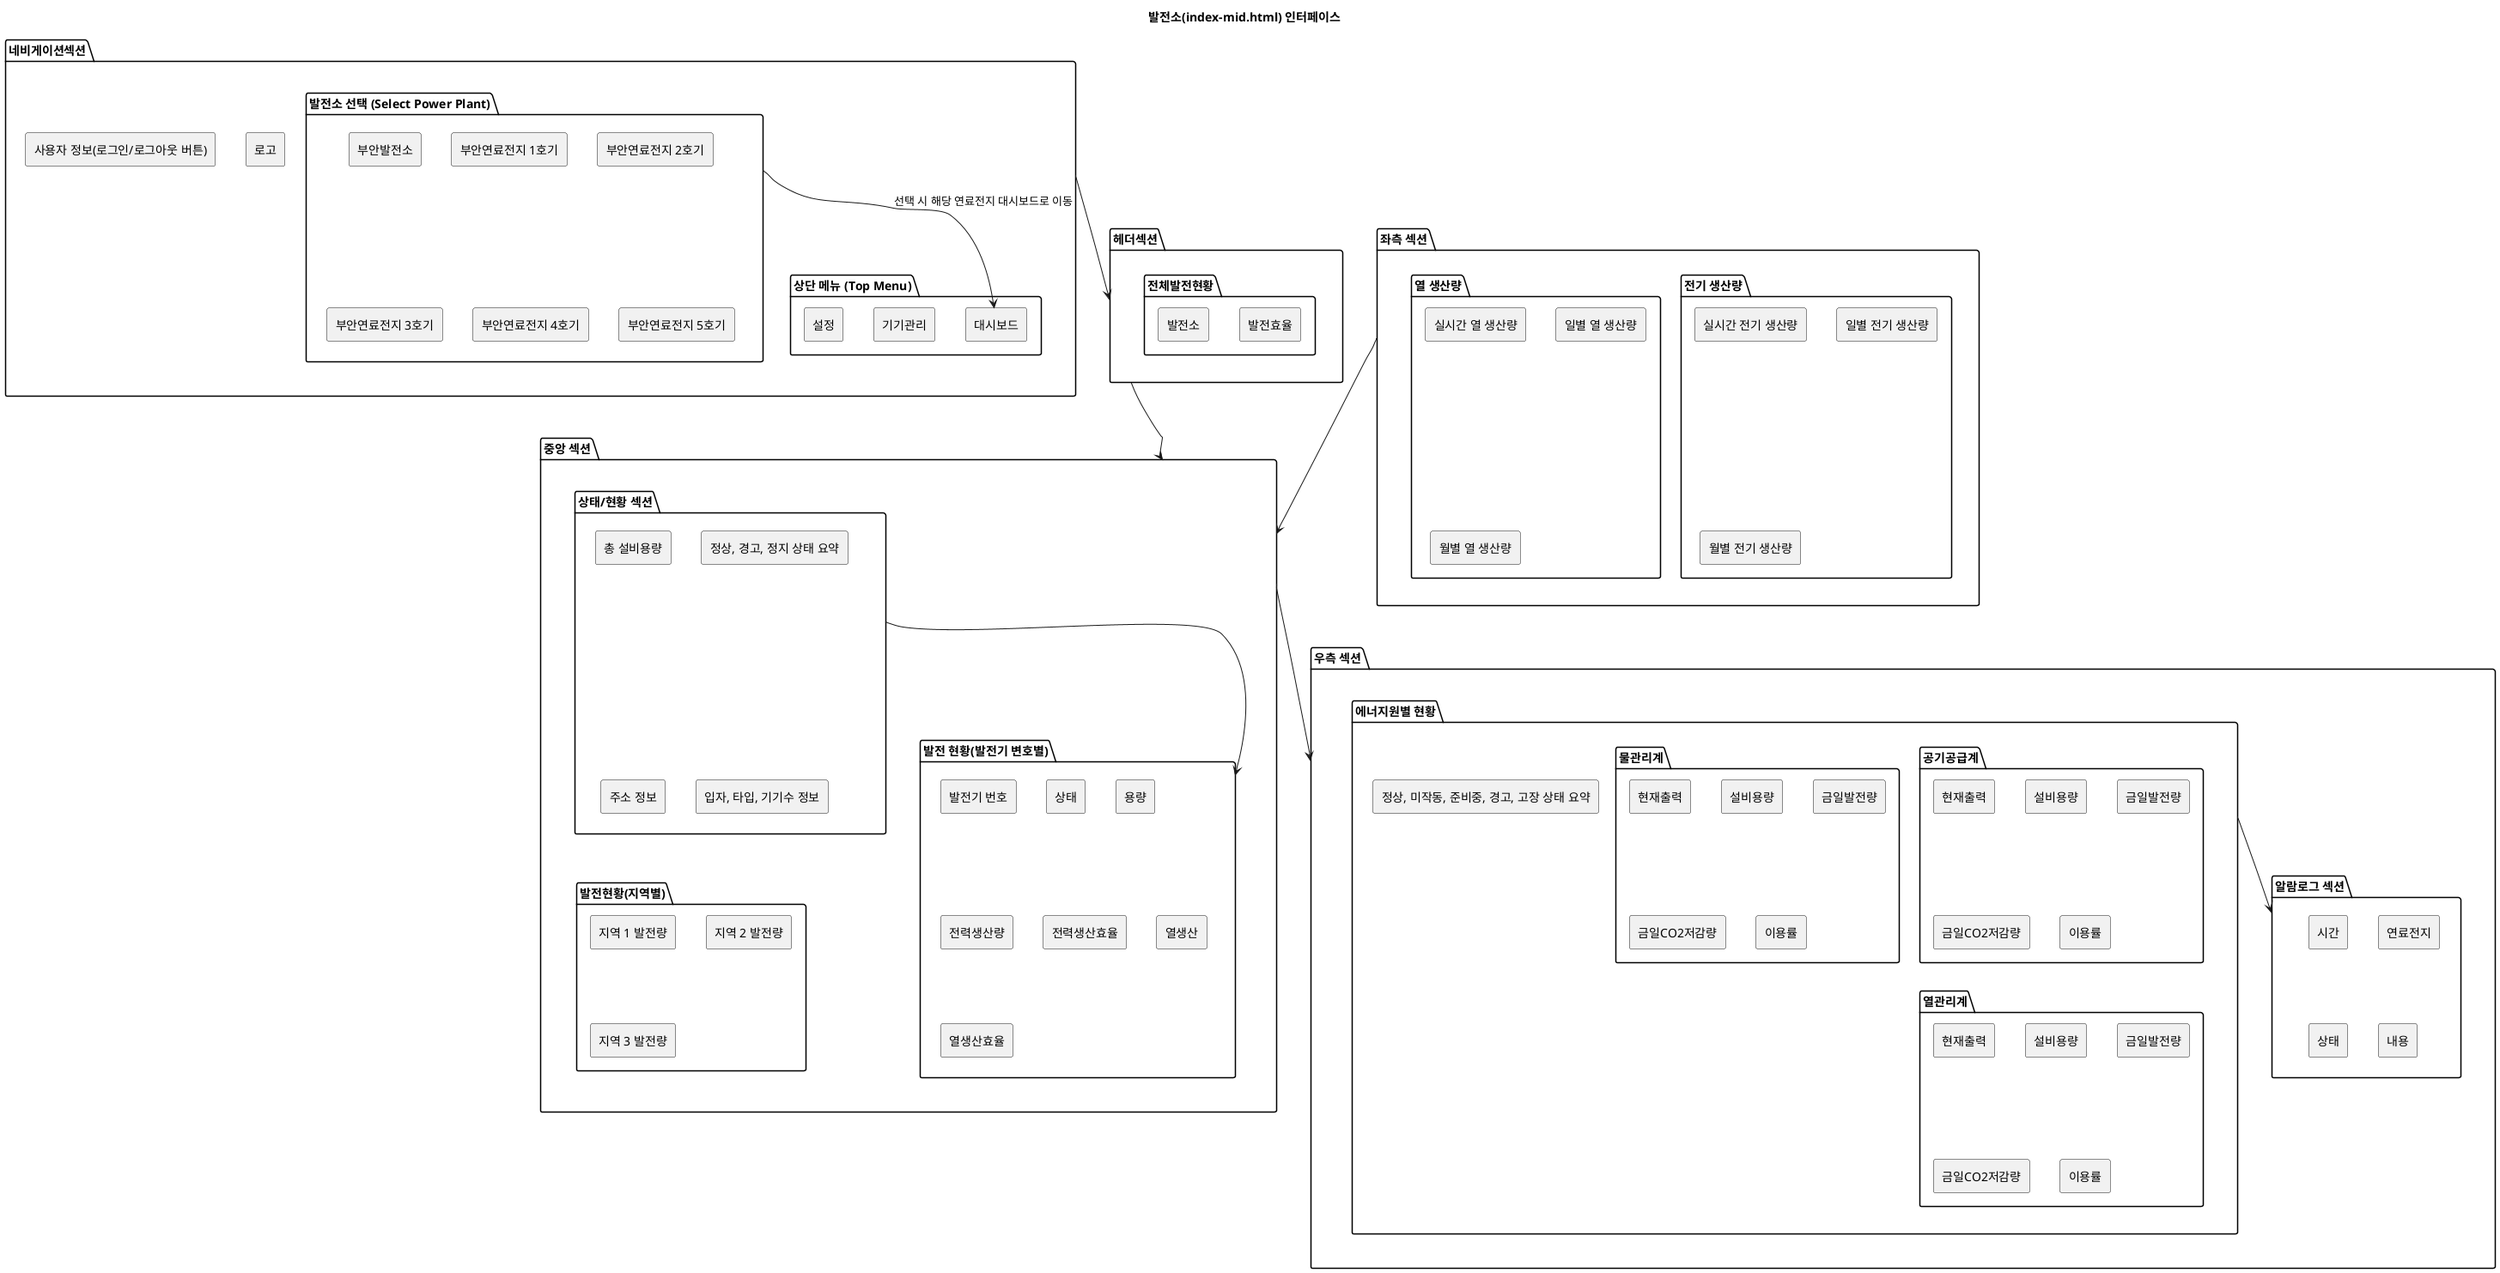 @startuml
title 발전소(index-mid.html) 인터페이스

' Navagation Section
package "네비게이션섹션" as NavigationSection {
    rectangle Logo as "로고"
    rectangle UserInfo as "사용자 정보(로그인/로그아웃 버튼)"
    package "상단 메뉴 (Top Menu)" as TopMenu {
        rectangle Dashboard as "대시보드"
        rectangle DeviceManagement as "기기관리"
        rectangle Settings as "설정"
    }
    package "발전소 선택 (Select Power Plant)" as PowerPlantSelection {
        rectangle PowerPlant1 as "부안발전소"
        rectangle PowerPlant2 as "부안연료전지 1호기"
        rectangle PowerPlant3 as "부안연료전지 2호기"
        rectangle PowerPlant4 as "부안연료전지 3호기"
        rectangle PowerPlant5 as "부안연료전지 4호기"
        rectangle PowerPlant6 as "부안연료전지 5호기"
    }
}

' 발전소 선택 옵션에서 대시보드로의 관계 표현
PowerPlantSelection --> Dashboard : 선택 시 해당 연료전지 대시보드로 이동

' Header Section
package "헤더섹션" as HeaderSection {
    package "전체발전현황" as TotalStatus{
        rectangle "발전효율"
        rectangle "발전소"
    }
    
}

' Left Section
package "좌측 섹션" as LeftSection {
    package "전기 생산량" as PowerProductionSection {
        rectangle RealTimePowerProduction as "실시간 전기 생산량"
        rectangle DailyPowerProduction as "일별 전기 생산량"
        rectangle MonthlyPowerProduction as "월별 전기 생산량"
    }

    package "열 생산량" as HeatProductionSection {
        rectangle RealTimeHeatProduction as "실시간 열 생산량"
        rectangle DailyHeatProduction as "일별 열 생산량"
        rectangle MonthlyHeatProduction as "월별 열 생산량"
    }
}

' Main Content Section
package "중앙 섹션" as MainContentSection {
    package "상태/현황 섹션" as StatusSection {
        rectangle TotalCapacity as "총 대수"
        rectangle TotalCapacity as "총 설비용량"
        rectangle StatusSummary as "정상, 경고, 정지 상태 요약"
        rectangle AddressInfo as "주소 정보"
        rectangle ParticleTypeCountInfo as "입자, 타입, 기기수 정보"
    }
    package "발전 현황(발전기 변호별)" as GeneratorStatusTable {
        rectangle GeneratorNumber as "발전기 번호"
        rectangle GeneratorStatus as "상태"
        rectangle Capacity as "용량"
        rectangle PowerProduction as "전력생산량"
        rectangle PowerEfficiency as "전력생산효율"
        rectangle HeatProduction as "열생산"
        rectangle HeatEfficiency as "열생산효율"
    }
    ' 지역별 발전현황 추가
    package "발전현황(지역별)" as RegionalStatusSection {
        rectangle Region1 as "지역 1 발전량"
        rectangle Region2 as "지역 2 발전량"
        rectangle Region3 as "지역 3 발전량"
    }
}

' Right Section
package "우측 섹션" as RightSection {
    package "에너지원별 현황" as GroupStatusSection {
        rectangle StatusSummary2 as "정상, 미작동, 준비중, 경고, 고장 상태 요약"
        
          package "공기공급계" as Air {
            rectangle AirCurrentOutput as "현재출력"
            rectangle AirCapacity as "설비용량"
            rectangle AirDailyProduction as "금일발전량"
            rectangle AirCO2Reduction as "금일CO2저감량"
            rectangle AirUtilization as "이용률"
        }
        package "물관리계" as Water {
            rectangle WaterCurrentOutput as "현재출력"
            rectangle WaterCapacity as "설비용량"
            rectangle WaterDailyProduction as "금일발전량"
            rectangle WaterCO2Reduction as "금일CO2저감량"
            rectangle WaterUtilization as "이용률"
        }
        package "열관리계" as Heat {
            rectangle HeatCurrentOutput as "현재출력"
            rectangle HeatCapacity as "설비용량"
            rectangle HeatDailyProduction as "금일발전량"
            rectangle HeatCO2Reduction as "금일CO2저감량"
            rectangle HeatUtilization as "이용률"
        }
    }
      package "알람로그 섹션" as AlarmLogSection {
        rectangle Time as "시간"
        rectangle FuelCell as "연료전지"
        rectangle AlarmStatus as "상태"
        rectangle Content as "내용"
    }
   
}

' Layout the sections
NavigationSection -down-> HeaderSection
HeaderSection  -down-> MainContentSection
LeftSection -down-> MainContentSection
MainContentSection -down-> RightSection
StatusSection-down->  GeneratorStatusTable
GroupStatusSection -down-> AlarmLogSection
@enduml
